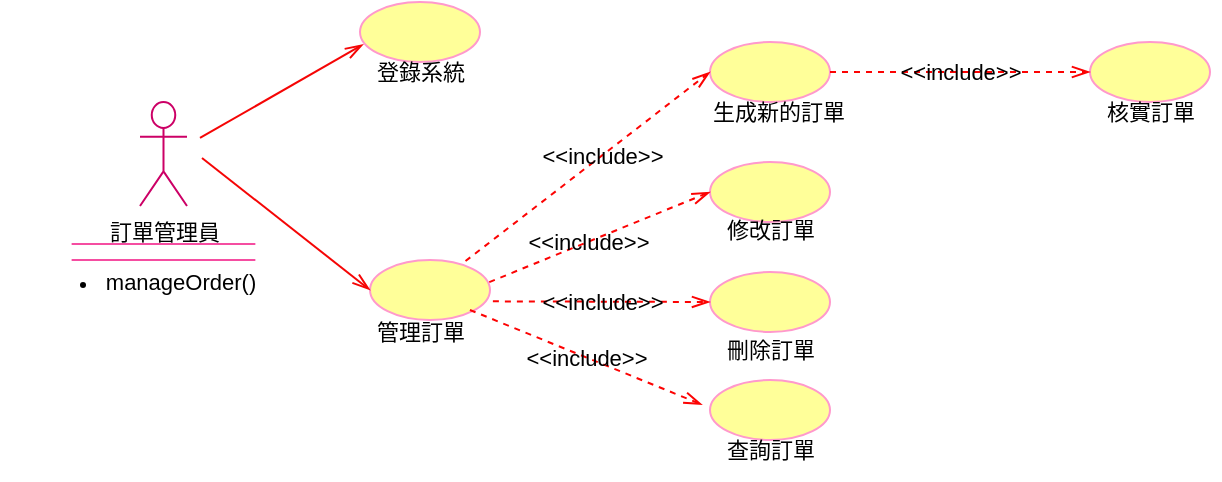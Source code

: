 <mxfile version="22.1.15" type="github">
  <diagram name="第 1 页" id="tsh4m79RRdu2e9AYNkRm">
    <mxGraphModel dx="2109" dy="535" grid="1" gridSize="10" guides="1" tooltips="1" connect="1" arrows="1" fold="1" page="1" pageScale="1" pageWidth="827" pageHeight="1169" math="0" shadow="0">
      <root>
        <mxCell id="0" />
        <mxCell id="1" parent="0" />
        <mxCell id="bHR7ARRuu4GWTC2dDA7a-1" value="訂單管理員" style="shape=umlActor;verticalLabelPosition=bottom;verticalAlign=top;html=1;outlineConnect=0;strokeColor=#CC0066;fontSize=11;" parent="1" vertex="1">
          <mxGeometry x="50" y="90" width="23.5" height="52" as="geometry" />
        </mxCell>
        <mxCell id="bHR7ARRuu4GWTC2dDA7a-2" value="" style="ellipse;whiteSpace=wrap;html=1;strokeColor=#FF99CC;fillColor=#FFFF99;fontSize=11;" parent="1" vertex="1">
          <mxGeometry x="160" y="40" width="60" height="30" as="geometry" />
        </mxCell>
        <mxCell id="bHR7ARRuu4GWTC2dDA7a-3" value="" style="ellipse;whiteSpace=wrap;html=1;strokeColor=#FF99CC;fillColor=#FFFF99;fontSize=11;" parent="1" vertex="1">
          <mxGeometry x="165" y="169" width="60" height="30" as="geometry" />
        </mxCell>
        <mxCell id="bHR7ARRuu4GWTC2dDA7a-4" value="" style="shape=partialRectangle;whiteSpace=wrap;html=1;left=0;right=0;fillColor=none;strokeColor=#f54da1;fontSize=11;" parent="1" vertex="1">
          <mxGeometry x="16.31" y="161" width="90.87" height="8" as="geometry" />
        </mxCell>
        <mxCell id="bHR7ARRuu4GWTC2dDA7a-6" value="登錄系統" style="text;html=1;align=center;verticalAlign=middle;resizable=0;points=[];autosize=1;strokeColor=none;fillColor=none;fontSize=11;" parent="1" vertex="1">
          <mxGeometry x="155" y="60" width="70" height="30" as="geometry" />
        </mxCell>
        <mxCell id="bHR7ARRuu4GWTC2dDA7a-7" value="管理訂單" style="text;html=1;align=center;verticalAlign=middle;resizable=0;points=[];autosize=1;strokeColor=none;fillColor=none;fontSize=11;" parent="1" vertex="1">
          <mxGeometry x="155" y="190" width="70" height="30" as="geometry" />
        </mxCell>
        <mxCell id="bHR7ARRuu4GWTC2dDA7a-8" value="" style="endArrow=openThin;html=1;endSize=7;startSize=7;entryX=0.026;entryY=0.707;entryDx=0;entryDy=0;entryPerimeter=0;endFill=0;strokeColor=#f50505;jumpStyle=line;shadow=0;rounded=0;jumpSize=9;strokeWidth=1;fontSize=11;" parent="1" target="bHR7ARRuu4GWTC2dDA7a-2" edge="1">
          <mxGeometry width="50" height="50" relative="1" as="geometry">
            <mxPoint x="80" y="107.98" as="sourcePoint" />
            <mxPoint x="130" y="57.98" as="targetPoint" />
          </mxGeometry>
        </mxCell>
        <mxCell id="bHR7ARRuu4GWTC2dDA7a-10" value="" style="endArrow=openThin;html=1;endSize=7;startSize=7;entryX=0;entryY=0.5;entryDx=0;entryDy=0;endFill=0;strokeColor=#f50505;jumpStyle=line;shadow=0;rounded=0;jumpSize=9;strokeWidth=1;fontSize=11;" parent="1" target="bHR7ARRuu4GWTC2dDA7a-3" edge="1">
          <mxGeometry width="50" height="50" relative="1" as="geometry">
            <mxPoint x="81" y="117.98" as="sourcePoint" />
            <mxPoint x="160" y="74" as="targetPoint" />
          </mxGeometry>
        </mxCell>
        <mxCell id="bHR7ARRuu4GWTC2dDA7a-11" value="" style="ellipse;whiteSpace=wrap;html=1;strokeColor=#FF99CC;fillColor=#FFFF99;fontSize=11;" parent="1" vertex="1">
          <mxGeometry x="335" y="60" width="60" height="30" as="geometry" />
        </mxCell>
        <mxCell id="bHR7ARRuu4GWTC2dDA7a-12" value="" style="ellipse;whiteSpace=wrap;html=1;strokeColor=#FF99CC;fillColor=#FFFF99;fontSize=11;" parent="1" vertex="1">
          <mxGeometry x="335" y="120" width="60" height="30" as="geometry" />
        </mxCell>
        <mxCell id="bHR7ARRuu4GWTC2dDA7a-13" value="" style="ellipse;whiteSpace=wrap;html=1;strokeColor=#FF99CC;fillColor=#FFFF99;fontSize=11;" parent="1" vertex="1">
          <mxGeometry x="335" y="175" width="60" height="30" as="geometry" />
        </mxCell>
        <mxCell id="bHR7ARRuu4GWTC2dDA7a-14" value="" style="ellipse;whiteSpace=wrap;html=1;strokeColor=#FF99CC;fillColor=#FFFF99;fontSize=11;" parent="1" vertex="1">
          <mxGeometry x="335" y="229" width="60" height="30" as="geometry" />
        </mxCell>
        <mxCell id="bHR7ARRuu4GWTC2dDA7a-15" value="生成新的訂單" style="text;html=1;align=center;verticalAlign=middle;resizable=0;points=[];autosize=1;strokeColor=none;fillColor=none;fontSize=11;" parent="1" vertex="1">
          <mxGeometry x="324" y="80" width="90" height="30" as="geometry" />
        </mxCell>
        <mxCell id="bHR7ARRuu4GWTC2dDA7a-17" value="&lt;font style=&quot;font-size: 11px;&quot;&gt;修改訂單&lt;/font&gt;" style="text;html=1;align=center;verticalAlign=middle;resizable=0;points=[];autosize=1;strokeColor=none;fillColor=none;fontSize=11;" parent="1" vertex="1">
          <mxGeometry x="330" y="139" width="70" height="30" as="geometry" />
        </mxCell>
        <mxCell id="bHR7ARRuu4GWTC2dDA7a-18" value="&lt;font style=&quot;font-size: 11px;&quot;&gt;刪除訂單&lt;/font&gt;" style="text;html=1;align=center;verticalAlign=middle;resizable=0;points=[];autosize=1;strokeColor=none;fillColor=none;fontSize=11;" parent="1" vertex="1">
          <mxGeometry x="330" y="199" width="70" height="30" as="geometry" />
        </mxCell>
        <mxCell id="bHR7ARRuu4GWTC2dDA7a-19" value="&lt;font style=&quot;font-size: 11px;&quot;&gt;查詢訂單&lt;/font&gt;" style="text;html=1;align=center;verticalAlign=middle;resizable=0;points=[];autosize=1;strokeColor=none;fillColor=none;fontSize=11;" parent="1" vertex="1">
          <mxGeometry x="330" y="249" width="70" height="30" as="geometry" />
        </mxCell>
        <mxCell id="bHR7ARRuu4GWTC2dDA7a-20" value="" style="ellipse;whiteSpace=wrap;html=1;strokeColor=#FF99CC;fillColor=#FFFF99;fontSize=11;" parent="1" vertex="1">
          <mxGeometry x="525" y="60" width="60" height="30" as="geometry" />
        </mxCell>
        <mxCell id="bHR7ARRuu4GWTC2dDA7a-21" value="&lt;font style=&quot;font-size: 11px;&quot;&gt;核實訂單&lt;/font&gt;" style="text;html=1;align=center;verticalAlign=middle;resizable=0;points=[];autosize=1;strokeColor=none;fillColor=none;fontSize=11;" parent="1" vertex="1">
          <mxGeometry x="520" y="80" width="70" height="30" as="geometry" />
        </mxCell>
        <mxCell id="bHR7ARRuu4GWTC2dDA7a-22" value="&amp;lt;&amp;lt;include&amp;gt;&amp;gt;" style="endArrow=openThin;endSize=7;dashed=1;html=1;rounded=0;entryX=0;entryY=0.5;entryDx=0;entryDy=0;labelBackgroundColor=none;strokeColor=#fc0303;endFill=0;fontSize=11;exitX=1;exitY=0.5;exitDx=0;exitDy=0;" parent="1" source="bHR7ARRuu4GWTC2dDA7a-11" target="bHR7ARRuu4GWTC2dDA7a-20" edge="1">
          <mxGeometry x="0.003" width="160" relative="1" as="geometry">
            <mxPoint x="400" y="75" as="sourcePoint" />
            <mxPoint x="520" y="74.71" as="targetPoint" />
            <mxPoint as="offset" />
          </mxGeometry>
        </mxCell>
        <mxCell id="bHR7ARRuu4GWTC2dDA7a-23" value="&amp;lt;&amp;lt;include&amp;gt;&amp;gt;" style="endArrow=openThin;endSize=7;dashed=1;html=1;rounded=0;entryX=0;entryY=0.5;entryDx=0;entryDy=0;labelBackgroundColor=none;strokeColor=#fc0303;endFill=0;exitX=0.796;exitY=0.018;exitDx=0;exitDy=0;exitPerimeter=0;fontSize=11;" parent="1" source="bHR7ARRuu4GWTC2dDA7a-3" target="bHR7ARRuu4GWTC2dDA7a-11" edge="1">
          <mxGeometry x="0.111" width="160" relative="1" as="geometry">
            <mxPoint x="200" y="120" as="sourcePoint" />
            <mxPoint x="290" y="120.29" as="targetPoint" />
            <mxPoint as="offset" />
          </mxGeometry>
        </mxCell>
        <mxCell id="bHR7ARRuu4GWTC2dDA7a-24" value="&amp;lt;&amp;lt;include&amp;gt;&amp;gt;" style="endArrow=openThin;endSize=7;dashed=1;html=1;rounded=0;entryX=0;entryY=0.5;entryDx=0;entryDy=0;labelBackgroundColor=none;strokeColor=#fc0303;endFill=0;exitX=0.994;exitY=0.369;exitDx=0;exitDy=0;exitPerimeter=0;fontSize=11;" parent="1" source="bHR7ARRuu4GWTC2dDA7a-3" target="bHR7ARRuu4GWTC2dDA7a-12" edge="1">
          <mxGeometry x="-0.111" width="160" relative="1" as="geometry">
            <mxPoint x="220" y="150" as="sourcePoint" />
            <mxPoint x="310" y="150.29" as="targetPoint" />
            <mxPoint as="offset" />
          </mxGeometry>
        </mxCell>
        <mxCell id="bHR7ARRuu4GWTC2dDA7a-25" value="&amp;lt;&amp;lt;include&amp;gt;&amp;gt;" style="endArrow=openThin;endSize=7;dashed=1;html=1;rounded=0;entryX=0;entryY=0.5;entryDx=0;entryDy=0;labelBackgroundColor=none;strokeColor=#fc0303;endFill=0;exitX=1.024;exitY=0.689;exitDx=0;exitDy=0;exitPerimeter=0;fontSize=11;" parent="1" source="bHR7ARRuu4GWTC2dDA7a-3" target="bHR7ARRuu4GWTC2dDA7a-13" edge="1">
          <mxGeometry x="0.003" width="160" relative="1" as="geometry">
            <mxPoint x="390" y="104.71" as="sourcePoint" />
            <mxPoint x="480" y="105" as="targetPoint" />
            <mxPoint as="offset" />
          </mxGeometry>
        </mxCell>
        <mxCell id="bHR7ARRuu4GWTC2dDA7a-26" value="&amp;lt;&amp;lt;include&amp;gt;&amp;gt;" style="endArrow=openThin;endSize=7;dashed=1;html=1;rounded=0;entryX=-0.067;entryY=0.41;entryDx=0;entryDy=0;labelBackgroundColor=none;strokeColor=#fc0303;endFill=0;entryPerimeter=0;fontSize=11;exitX=0.833;exitY=0.833;exitDx=0;exitDy=0;exitPerimeter=0;" parent="1" source="bHR7ARRuu4GWTC2dDA7a-3" target="bHR7ARRuu4GWTC2dDA7a-14" edge="1">
          <mxGeometry x="0.003" width="160" relative="1" as="geometry">
            <mxPoint x="210" y="160" as="sourcePoint" />
            <mxPoint x="490" y="115" as="targetPoint" />
            <mxPoint as="offset" />
          </mxGeometry>
        </mxCell>
        <mxCell id="bHR7ARRuu4GWTC2dDA7a-27" value="&lt;ul style=&quot;font-size: 11px;&quot;&gt;&lt;li style=&quot;font-size: 11px;&quot;&gt;manageOrder()&lt;/li&gt;&lt;/ul&gt;" style="text;html=1;align=center;verticalAlign=middle;resizable=0;points=[];autosize=1;strokeColor=none;fillColor=none;fontSize=11;" parent="1" vertex="1">
          <mxGeometry x="-20" y="155" width="140" height="50" as="geometry" />
        </mxCell>
      </root>
    </mxGraphModel>
  </diagram>
</mxfile>
